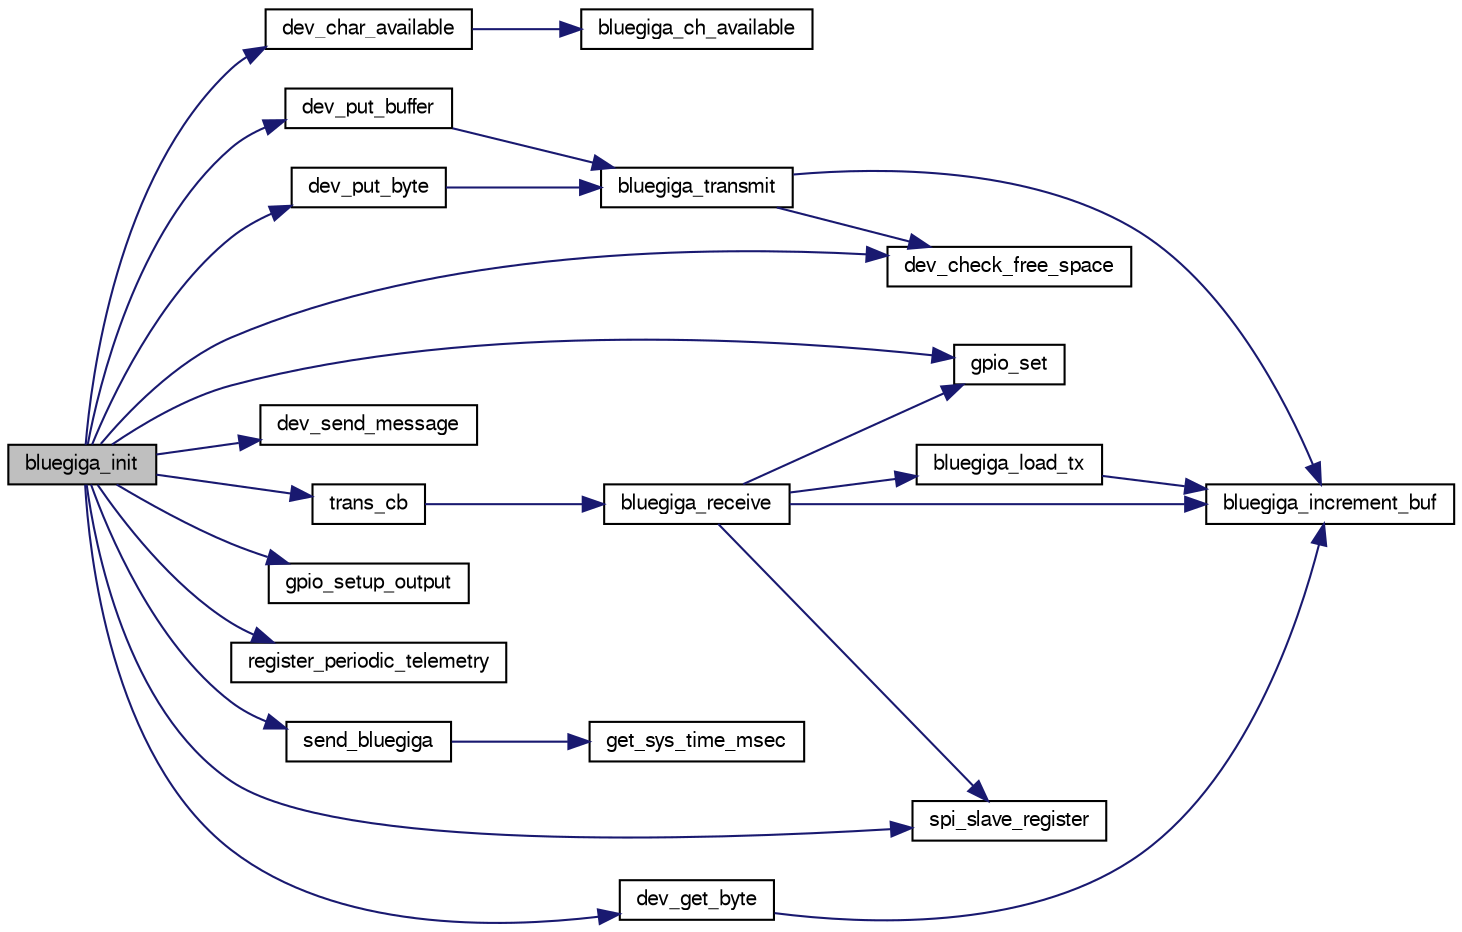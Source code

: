 digraph "bluegiga_init"
{
  edge [fontname="FreeSans",fontsize="10",labelfontname="FreeSans",labelfontsize="10"];
  node [fontname="FreeSans",fontsize="10",shape=record];
  rankdir="LR";
  Node1 [label="bluegiga_init",height=0.2,width=0.4,color="black", fillcolor="grey75", style="filled", fontcolor="black"];
  Node1 -> Node2 [color="midnightblue",fontsize="10",style="solid",fontname="FreeSans"];
  Node2 [label="dev_char_available",height=0.2,width=0.4,color="black", fillcolor="white", style="filled",URL="$bluegiga_8c.html#a9b6278c5129408fea7fcd6ef782bb566"];
  Node2 -> Node3 [color="midnightblue",fontsize="10",style="solid",fontname="FreeSans"];
  Node3 [label="bluegiga_ch_available",height=0.2,width=0.4,color="black", fillcolor="white", style="filled",URL="$bluegiga_8c.html#a66315eb7fa09606080b4f65f0ab0149b"];
  Node1 -> Node4 [color="midnightblue",fontsize="10",style="solid",fontname="FreeSans"];
  Node4 [label="dev_check_free_space",height=0.2,width=0.4,color="black", fillcolor="white", style="filled",URL="$bluegiga_8c.html#a6b1814c6ad9bd32562deee5d34cc055c"];
  Node1 -> Node5 [color="midnightblue",fontsize="10",style="solid",fontname="FreeSans"];
  Node5 [label="dev_get_byte",height=0.2,width=0.4,color="black", fillcolor="white", style="filled",URL="$bluegiga_8c.html#a243da754633510e42d0762bd0eb2eca9"];
  Node5 -> Node6 [color="midnightblue",fontsize="10",style="solid",fontname="FreeSans"];
  Node6 [label="bluegiga_increment_buf",height=0.2,width=0.4,color="black", fillcolor="white", style="filled",URL="$bluegiga_8c.html#ad59d5db2be5ea429bc32bddfab4f39f3"];
  Node1 -> Node7 [color="midnightblue",fontsize="10",style="solid",fontname="FreeSans"];
  Node7 [label="dev_put_buffer",height=0.2,width=0.4,color="black", fillcolor="white", style="filled",URL="$bluegiga_8c.html#a44add6bb2cff1278a1da37ac9472d591"];
  Node7 -> Node8 [color="midnightblue",fontsize="10",style="solid",fontname="FreeSans"];
  Node8 [label="bluegiga_transmit",height=0.2,width=0.4,color="black", fillcolor="white", style="filled",URL="$bluegiga_8c.html#abe358f767725314dab7b28a59e51989c"];
  Node8 -> Node4 [color="midnightblue",fontsize="10",style="solid",fontname="FreeSans"];
  Node8 -> Node6 [color="midnightblue",fontsize="10",style="solid",fontname="FreeSans"];
  Node1 -> Node9 [color="midnightblue",fontsize="10",style="solid",fontname="FreeSans"];
  Node9 [label="dev_put_byte",height=0.2,width=0.4,color="black", fillcolor="white", style="filled",URL="$bluegiga_8c.html#a13052301335c3989051f9d805f5a76e5"];
  Node9 -> Node8 [color="midnightblue",fontsize="10",style="solid",fontname="FreeSans"];
  Node1 -> Node10 [color="midnightblue",fontsize="10",style="solid",fontname="FreeSans"];
  Node10 [label="dev_send_message",height=0.2,width=0.4,color="black", fillcolor="white", style="filled",URL="$bluegiga_8c.html#a3a1339a23fa9e17daff004ac656eba06"];
  Node1 -> Node11 [color="midnightblue",fontsize="10",style="solid",fontname="FreeSans"];
  Node11 [label="gpio_set",height=0.2,width=0.4,color="black", fillcolor="white", style="filled",URL="$chibios_2mcu__periph_2gpio__arch_8h.html#a0da8ef247730680b4ffa595d11069051",tooltip="Set a gpio output to high level. "];
  Node1 -> Node12 [color="midnightblue",fontsize="10",style="solid",fontname="FreeSans"];
  Node12 [label="gpio_setup_output",height=0.2,width=0.4,color="black", fillcolor="white", style="filled",URL="$chibios_2mcu__periph_2gpio__arch_8c.html#a614c4a447f1e43381d92c682ac3b953f",tooltip="Setup one or more pins of the given GPIO port as outputs. "];
  Node1 -> Node13 [color="midnightblue",fontsize="10",style="solid",fontname="FreeSans"];
  Node13 [label="register_periodic_telemetry",height=0.2,width=0.4,color="black", fillcolor="white", style="filled",URL="$telemetry_8c.html#a8b8cf43739f06c54d16370c141b541a0",tooltip="Register a telemetry callback function. "];
  Node1 -> Node14 [color="midnightblue",fontsize="10",style="solid",fontname="FreeSans"];
  Node14 [label="send_bluegiga",height=0.2,width=0.4,color="black", fillcolor="white", style="filled",URL="$bluegiga_8c.html#a165b54a5aa12b2f3b4870838bdcd40e9"];
  Node14 -> Node15 [color="midnightblue",fontsize="10",style="solid",fontname="FreeSans"];
  Node15 [label="get_sys_time_msec",height=0.2,width=0.4,color="black", fillcolor="white", style="filled",URL="$chibios_2mcu__periph_2sys__time__arch_8c.html#ad3cb294b0d1d74dfb511534b36a17960",tooltip="Get the time in milliseconds since startup. "];
  Node1 -> Node16 [color="midnightblue",fontsize="10",style="solid",fontname="FreeSans"];
  Node16 [label="spi_slave_register",height=0.2,width=0.4,color="black", fillcolor="white", style="filled",URL="$group__spi.html#gad2b96673b774298d3bd908e84ceb37c8",tooltip="Register one (and only one) transaction to use spi as slave. "];
  Node1 -> Node17 [color="midnightblue",fontsize="10",style="solid",fontname="FreeSans"];
  Node17 [label="trans_cb",height=0.2,width=0.4,color="black", fillcolor="white", style="filled",URL="$bluegiga_8c.html#a81dec5456e47bf1870486a85600c7e1c"];
  Node17 -> Node18 [color="midnightblue",fontsize="10",style="solid",fontname="FreeSans"];
  Node18 [label="bluegiga_receive",height=0.2,width=0.4,color="black", fillcolor="white", style="filled",URL="$bluegiga_8c.html#a50a0f979fdb5e8cb70090c6de5f203ac"];
  Node18 -> Node11 [color="midnightblue",fontsize="10",style="solid",fontname="FreeSans"];
  Node18 -> Node6 [color="midnightblue",fontsize="10",style="solid",fontname="FreeSans"];
  Node18 -> Node19 [color="midnightblue",fontsize="10",style="solid",fontname="FreeSans"];
  Node19 [label="bluegiga_load_tx",height=0.2,width=0.4,color="black", fillcolor="white", style="filled",URL="$bluegiga_8c.html#a95be3ef04141e5037bfd21e88d87d3ef"];
  Node19 -> Node6 [color="midnightblue",fontsize="10",style="solid",fontname="FreeSans"];
  Node18 -> Node16 [color="midnightblue",fontsize="10",style="solid",fontname="FreeSans"];
}
